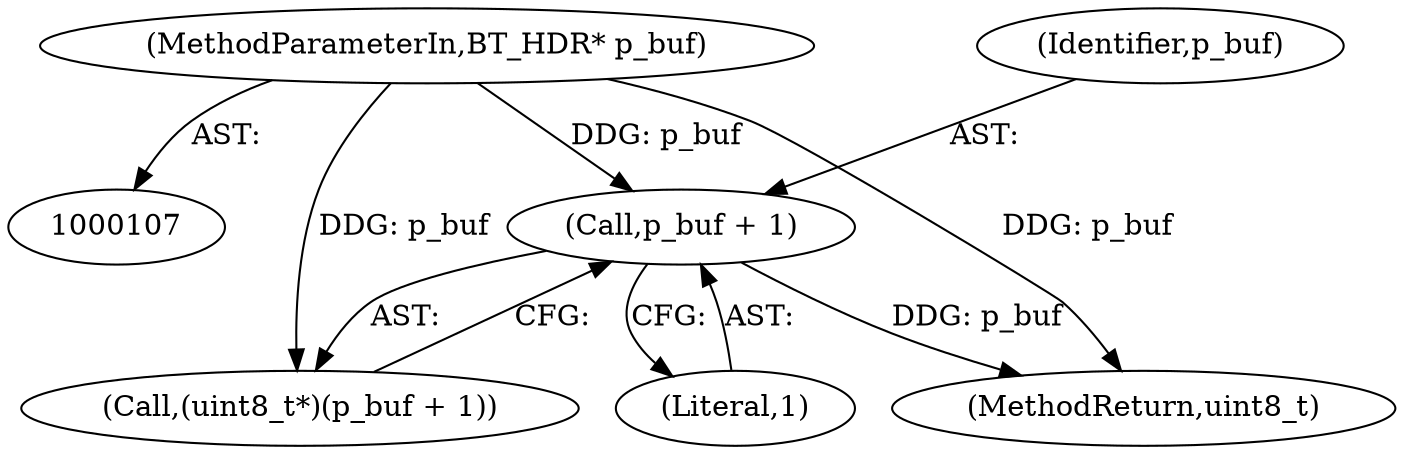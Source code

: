 digraph "0_Android_9fe27a9b445f7e911286ed31c1087ceac567736b@pointer" {
"1000121" [label="(Call,p_buf + 1)"];
"1000110" [label="(MethodParameterIn,BT_HDR* p_buf)"];
"1000497" [label="(MethodReturn,uint8_t)"];
"1000122" [label="(Identifier,p_buf)"];
"1000119" [label="(Call,(uint8_t*)(p_buf + 1))"];
"1000121" [label="(Call,p_buf + 1)"];
"1000110" [label="(MethodParameterIn,BT_HDR* p_buf)"];
"1000123" [label="(Literal,1)"];
"1000121" -> "1000119"  [label="AST: "];
"1000121" -> "1000123"  [label="CFG: "];
"1000122" -> "1000121"  [label="AST: "];
"1000123" -> "1000121"  [label="AST: "];
"1000119" -> "1000121"  [label="CFG: "];
"1000121" -> "1000497"  [label="DDG: p_buf"];
"1000110" -> "1000121"  [label="DDG: p_buf"];
"1000110" -> "1000107"  [label="AST: "];
"1000110" -> "1000497"  [label="DDG: p_buf"];
"1000110" -> "1000119"  [label="DDG: p_buf"];
}
